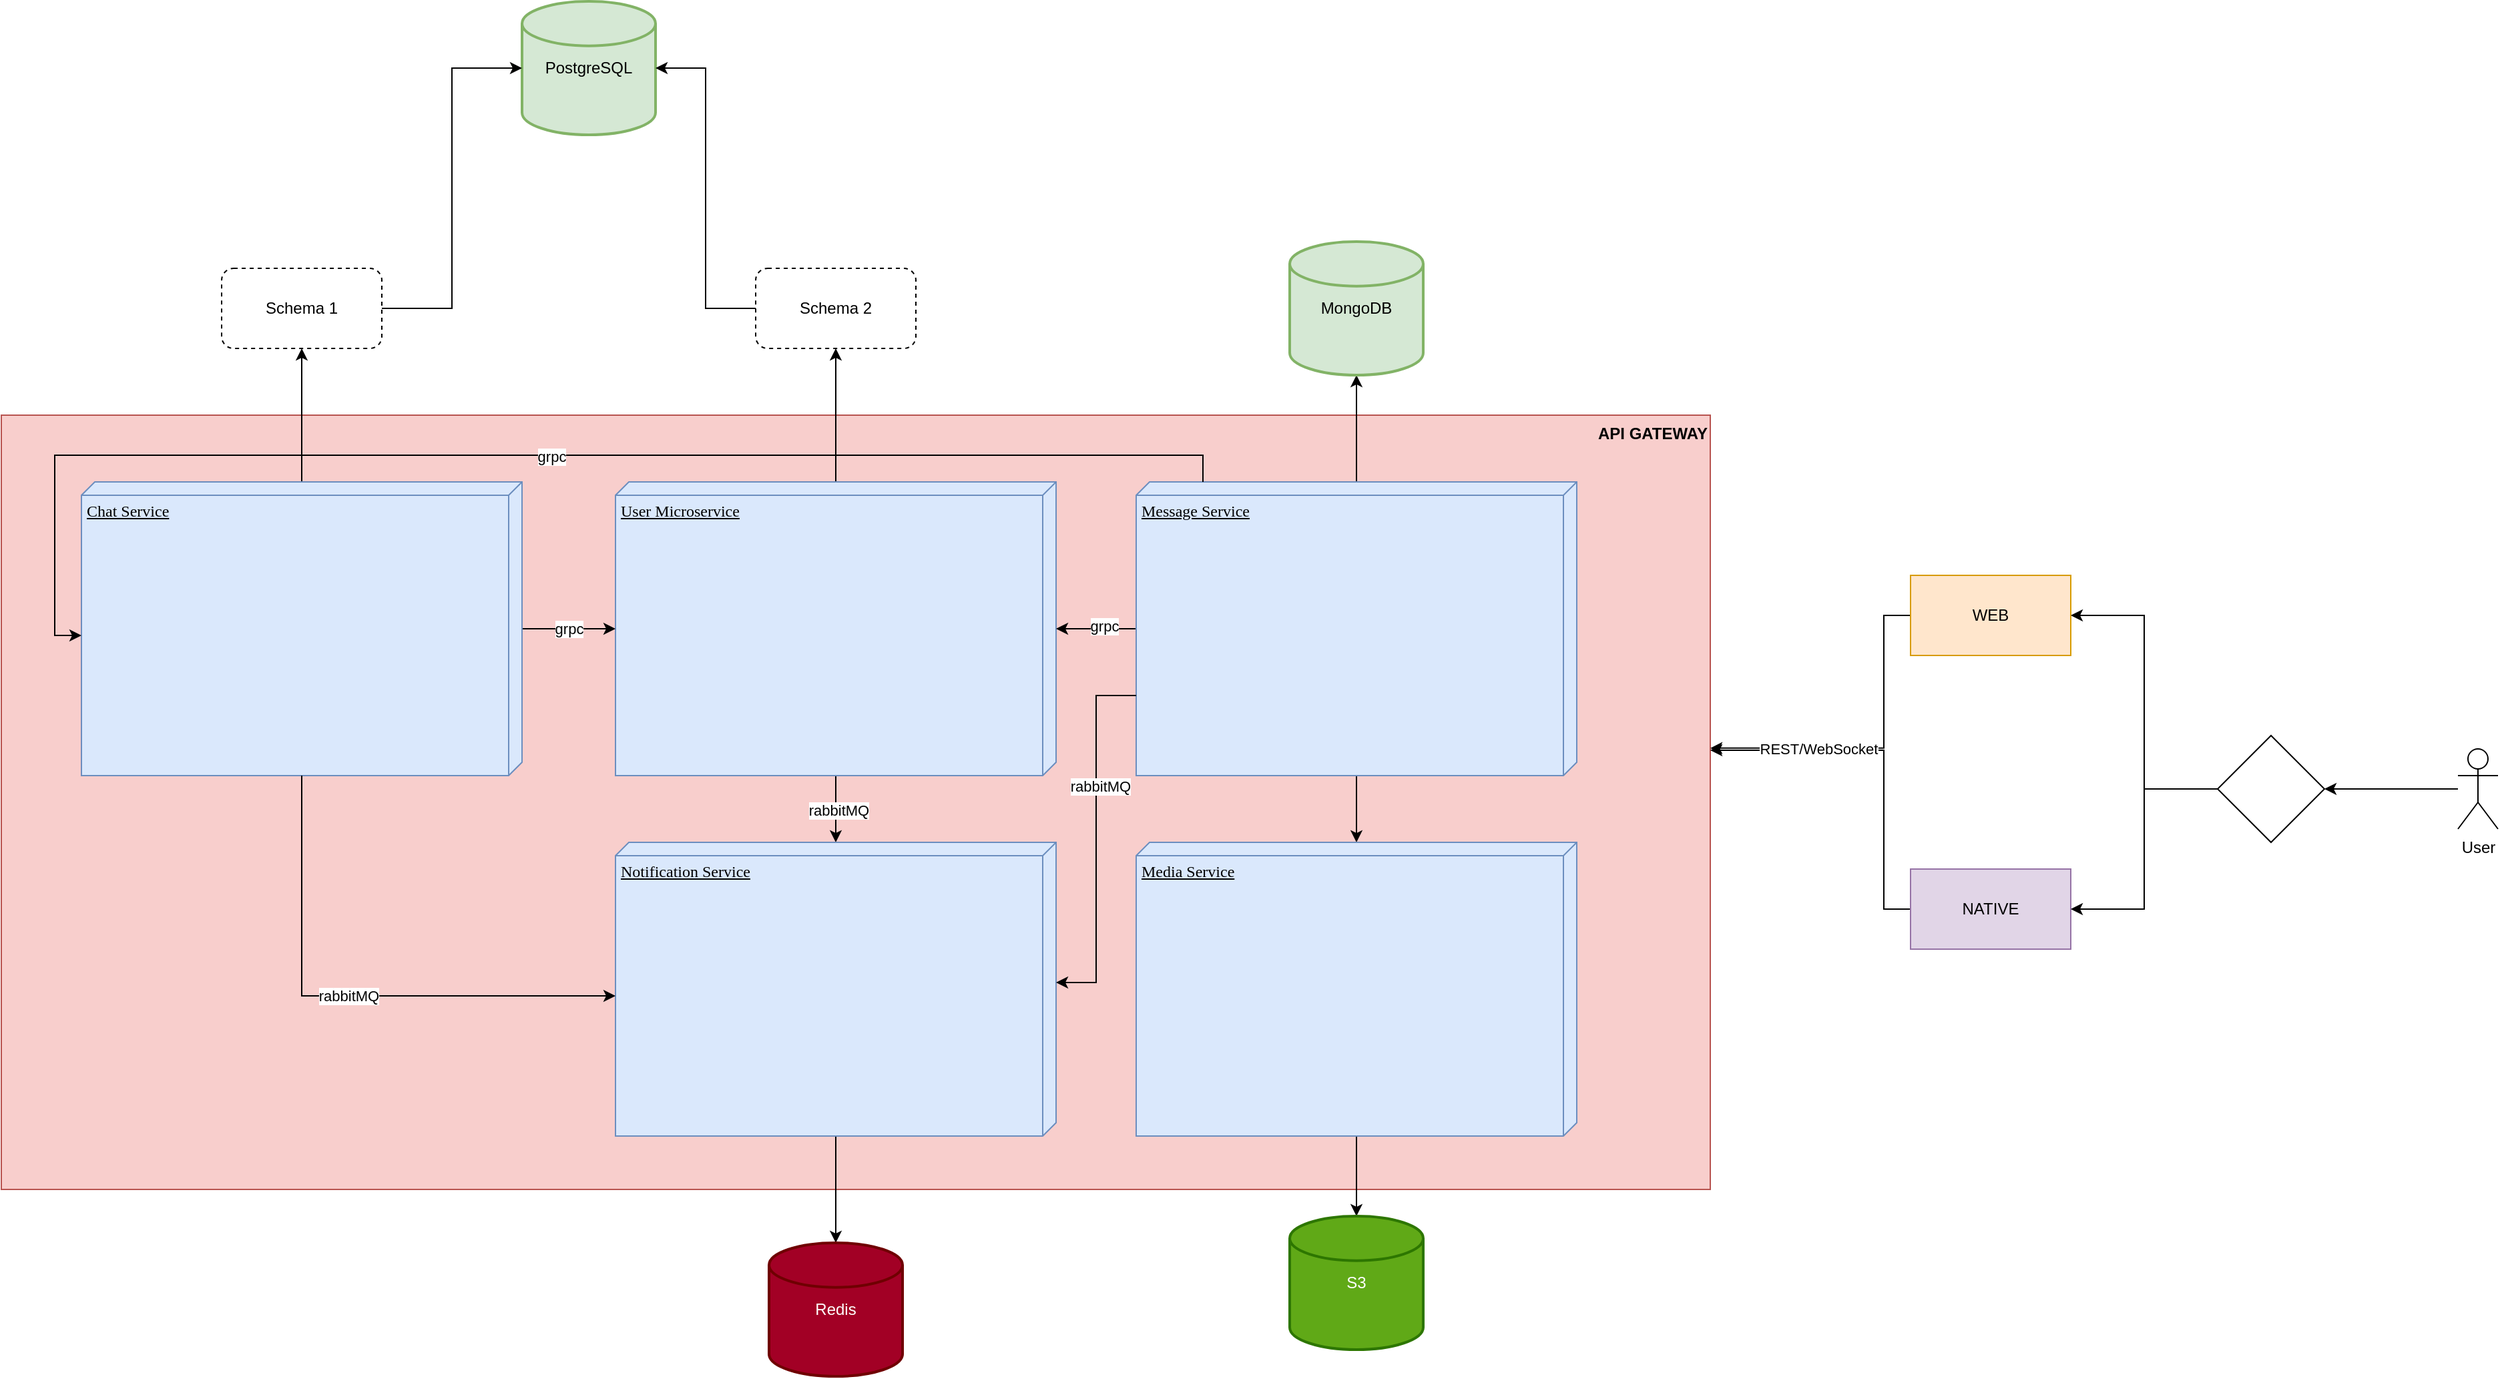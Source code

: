 <mxfile version="24.8.3">
  <diagram name="Page-1" id="5f0bae14-7c28-e335-631c-24af17079c00">
    <mxGraphModel dx="3826" dy="2616" grid="1" gridSize="10" guides="1" tooltips="1" connect="1" arrows="1" fold="1" page="1" pageScale="1" pageWidth="1100" pageHeight="850" background="none" math="0" shadow="0">
      <root>
        <mxCell id="0" />
        <mxCell id="1" parent="0" />
        <mxCell id="72bMSQnz5Mzkn1fb-wtX-31" value="&lt;b&gt;API GATEWAY&lt;br&gt;&lt;/b&gt;" style="rounded=0;whiteSpace=wrap;html=1;align=right;verticalAlign=top;fillColor=#f8cecc;strokeColor=#b85450;" parent="1" vertex="1">
          <mxGeometry x="-340" y="20" width="1280" height="580" as="geometry" />
        </mxCell>
        <mxCell id="72bMSQnz5Mzkn1fb-wtX-20" style="edgeStyle=orthogonalEdgeStyle;rounded=0;orthogonalLoop=1;jettySize=auto;html=1;entryX=0.5;entryY=1;entryDx=0;entryDy=0;" parent="1" source="39150e848f15840c-1" target="72bMSQnz5Mzkn1fb-wtX-16" edge="1">
          <mxGeometry relative="1" as="geometry" />
        </mxCell>
        <mxCell id="1yxqFzNNWc2qda5lWboS-11" value="" style="edgeStyle=orthogonalEdgeStyle;rounded=0;orthogonalLoop=1;jettySize=auto;html=1;" edge="1" parent="1" source="39150e848f15840c-1" target="72bMSQnz5Mzkn1fb-wtX-2">
          <mxGeometry relative="1" as="geometry" />
        </mxCell>
        <mxCell id="1yxqFzNNWc2qda5lWboS-12" value="rabbitMQ" style="edgeLabel;html=1;align=center;verticalAlign=middle;resizable=0;points=[];" vertex="1" connectable="0" parent="1yxqFzNNWc2qda5lWboS-11">
          <mxGeometry x="0.013" y="2" relative="1" as="geometry">
            <mxPoint as="offset" />
          </mxGeometry>
        </mxCell>
        <mxCell id="39150e848f15840c-1" value="User Microservice" style="verticalAlign=top;align=left;spacingTop=8;spacingLeft=2;spacingRight=12;shape=cube;size=10;direction=south;fontStyle=4;html=1;rounded=0;shadow=0;comic=0;labelBackgroundColor=none;strokeWidth=1;fontFamily=Verdana;fontSize=12;fillColor=#dae8fc;strokeColor=#6c8ebf;" parent="1" vertex="1">
          <mxGeometry x="120" y="70" width="330" height="220" as="geometry" />
        </mxCell>
        <mxCell id="72bMSQnz5Mzkn1fb-wtX-9" value="" style="edgeStyle=orthogonalEdgeStyle;rounded=0;orthogonalLoop=1;jettySize=auto;html=1;" parent="1" source="72bMSQnz5Mzkn1fb-wtX-1" target="72bMSQnz5Mzkn1fb-wtX-8" edge="1">
          <mxGeometry relative="1" as="geometry" />
        </mxCell>
        <mxCell id="72bMSQnz5Mzkn1fb-wtX-23" value="" style="edgeStyle=orthogonalEdgeStyle;rounded=0;orthogonalLoop=1;jettySize=auto;html=1;" parent="1" source="72bMSQnz5Mzkn1fb-wtX-1" target="39150e848f15840c-1" edge="1">
          <mxGeometry relative="1" as="geometry" />
        </mxCell>
        <mxCell id="1yxqFzNNWc2qda5lWboS-1" value="grpc" style="edgeLabel;html=1;align=center;verticalAlign=middle;resizable=0;points=[];" vertex="1" connectable="0" parent="72bMSQnz5Mzkn1fb-wtX-23">
          <mxGeometry x="-0.182" y="-2" relative="1" as="geometry">
            <mxPoint as="offset" />
          </mxGeometry>
        </mxCell>
        <mxCell id="72bMSQnz5Mzkn1fb-wtX-26" value="" style="edgeStyle=orthogonalEdgeStyle;rounded=0;orthogonalLoop=1;jettySize=auto;html=1;" parent="1" source="72bMSQnz5Mzkn1fb-wtX-1" target="72bMSQnz5Mzkn1fb-wtX-3" edge="1">
          <mxGeometry relative="1" as="geometry" />
        </mxCell>
        <mxCell id="72bMSQnz5Mzkn1fb-wtX-1" value="Message Service" style="verticalAlign=top;align=left;spacingTop=8;spacingLeft=2;spacingRight=12;shape=cube;size=10;direction=south;fontStyle=4;html=1;rounded=0;shadow=0;comic=0;labelBackgroundColor=none;strokeWidth=1;fontFamily=Verdana;fontSize=12;fillColor=#dae8fc;strokeColor=#6c8ebf;" parent="1" vertex="1">
          <mxGeometry x="510" y="70" width="330" height="220" as="geometry" />
        </mxCell>
        <mxCell id="1yxqFzNNWc2qda5lWboS-6" value="" style="edgeStyle=orthogonalEdgeStyle;rounded=0;orthogonalLoop=1;jettySize=auto;html=1;" edge="1" parent="1" source="72bMSQnz5Mzkn1fb-wtX-2" target="1yxqFzNNWc2qda5lWboS-5">
          <mxGeometry relative="1" as="geometry" />
        </mxCell>
        <mxCell id="72bMSQnz5Mzkn1fb-wtX-2" value="&lt;div&gt;Notification Service&lt;/div&gt;&lt;div&gt;&lt;br&gt;&lt;/div&gt;" style="verticalAlign=top;align=left;spacingTop=8;spacingLeft=2;spacingRight=12;shape=cube;size=10;direction=south;fontStyle=4;html=1;rounded=0;shadow=0;comic=0;labelBackgroundColor=none;strokeWidth=1;fontFamily=Verdana;fontSize=12;fillColor=#dae8fc;strokeColor=#6c8ebf;" parent="1" vertex="1">
          <mxGeometry x="120" y="340" width="330" height="220" as="geometry" />
        </mxCell>
        <mxCell id="72bMSQnz5Mzkn1fb-wtX-12" value="" style="edgeStyle=orthogonalEdgeStyle;rounded=0;orthogonalLoop=1;jettySize=auto;html=1;" parent="1" source="72bMSQnz5Mzkn1fb-wtX-3" target="72bMSQnz5Mzkn1fb-wtX-10" edge="1">
          <mxGeometry relative="1" as="geometry" />
        </mxCell>
        <mxCell id="72bMSQnz5Mzkn1fb-wtX-3" value="Media Service" style="verticalAlign=top;align=left;spacingTop=8;spacingLeft=2;spacingRight=12;shape=cube;size=10;direction=south;fontStyle=4;html=1;rounded=0;shadow=0;comic=0;labelBackgroundColor=none;strokeWidth=1;fontFamily=Verdana;fontSize=12;fillColor=#dae8fc;strokeColor=#6c8ebf;" parent="1" vertex="1">
          <mxGeometry x="510" y="340" width="330" height="220" as="geometry" />
        </mxCell>
        <mxCell id="72bMSQnz5Mzkn1fb-wtX-19" style="edgeStyle=orthogonalEdgeStyle;rounded=0;orthogonalLoop=1;jettySize=auto;html=1;entryX=0.5;entryY=1;entryDx=0;entryDy=0;" parent="1" source="72bMSQnz5Mzkn1fb-wtX-4" target="72bMSQnz5Mzkn1fb-wtX-15" edge="1">
          <mxGeometry relative="1" as="geometry" />
        </mxCell>
        <mxCell id="72bMSQnz5Mzkn1fb-wtX-22" value="grpc" style="edgeStyle=orthogonalEdgeStyle;rounded=0;orthogonalLoop=1;jettySize=auto;html=1;" parent="1" source="72bMSQnz5Mzkn1fb-wtX-4" target="39150e848f15840c-1" edge="1">
          <mxGeometry relative="1" as="geometry" />
        </mxCell>
        <mxCell id="72bMSQnz5Mzkn1fb-wtX-4" value="Chat Service" style="verticalAlign=top;align=left;spacingTop=8;spacingLeft=2;spacingRight=12;shape=cube;size=10;direction=south;fontStyle=4;html=1;rounded=0;shadow=0;comic=0;labelBackgroundColor=none;strokeWidth=1;fontFamily=Verdana;fontSize=12;fillColor=#dae8fc;strokeColor=#6c8ebf;" parent="1" vertex="1">
          <mxGeometry x="-280" y="70" width="330" height="220" as="geometry" />
        </mxCell>
        <mxCell id="72bMSQnz5Mzkn1fb-wtX-6" value="PostgreSQL" style="strokeWidth=2;html=1;shape=mxgraph.flowchart.database;whiteSpace=wrap;fillColor=#d5e8d4;strokeColor=#82b366;" parent="1" vertex="1">
          <mxGeometry x="50" y="-290" width="100" height="100" as="geometry" />
        </mxCell>
        <mxCell id="72bMSQnz5Mzkn1fb-wtX-8" value="MongoDB" style="strokeWidth=2;html=1;shape=mxgraph.flowchart.database;whiteSpace=wrap;fillColor=#d5e8d4;strokeColor=#82b366;" parent="1" vertex="1">
          <mxGeometry x="625" y="-110" width="100" height="100" as="geometry" />
        </mxCell>
        <mxCell id="72bMSQnz5Mzkn1fb-wtX-10" value="S3" style="strokeWidth=2;html=1;shape=mxgraph.flowchart.database;whiteSpace=wrap;fillColor=#60a917;fontColor=#ffffff;strokeColor=#2D7600;" parent="1" vertex="1">
          <mxGeometry x="625" y="620" width="100" height="100" as="geometry" />
        </mxCell>
        <mxCell id="72bMSQnz5Mzkn1fb-wtX-15" value="Schema 1" style="rounded=1;whiteSpace=wrap;html=1;dashed=1;" parent="1" vertex="1">
          <mxGeometry x="-175" y="-90" width="120" height="60" as="geometry" />
        </mxCell>
        <mxCell id="72bMSQnz5Mzkn1fb-wtX-16" value="Schema 2" style="rounded=1;whiteSpace=wrap;html=1;dashed=1;" parent="1" vertex="1">
          <mxGeometry x="225" y="-90" width="120" height="60" as="geometry" />
        </mxCell>
        <mxCell id="72bMSQnz5Mzkn1fb-wtX-17" style="edgeStyle=orthogonalEdgeStyle;rounded=0;orthogonalLoop=1;jettySize=auto;html=1;entryX=1;entryY=0.5;entryDx=0;entryDy=0;entryPerimeter=0;" parent="1" source="72bMSQnz5Mzkn1fb-wtX-16" target="72bMSQnz5Mzkn1fb-wtX-6" edge="1">
          <mxGeometry relative="1" as="geometry" />
        </mxCell>
        <mxCell id="72bMSQnz5Mzkn1fb-wtX-18" style="edgeStyle=orthogonalEdgeStyle;rounded=0;orthogonalLoop=1;jettySize=auto;html=1;entryX=0;entryY=0.5;entryDx=0;entryDy=0;entryPerimeter=0;" parent="1" source="72bMSQnz5Mzkn1fb-wtX-15" target="72bMSQnz5Mzkn1fb-wtX-6" edge="1">
          <mxGeometry relative="1" as="geometry" />
        </mxCell>
        <mxCell id="72bMSQnz5Mzkn1fb-wtX-27" style="edgeStyle=orthogonalEdgeStyle;rounded=0;orthogonalLoop=1;jettySize=auto;html=1;entryX=0;entryY=0;entryDx=105;entryDy=0;entryPerimeter=0;" parent="1" source="72bMSQnz5Mzkn1fb-wtX-1" target="72bMSQnz5Mzkn1fb-wtX-2" edge="1">
          <mxGeometry relative="1" as="geometry">
            <Array as="points">
              <mxPoint x="480" y="230" />
              <mxPoint x="480" y="445" />
            </Array>
          </mxGeometry>
        </mxCell>
        <mxCell id="1yxqFzNNWc2qda5lWboS-2" value="rabbitMQ" style="edgeLabel;html=1;align=center;verticalAlign=middle;resizable=0;points=[];" vertex="1" connectable="0" parent="72bMSQnz5Mzkn1fb-wtX-27">
          <mxGeometry x="-0.288" y="3" relative="1" as="geometry">
            <mxPoint as="offset" />
          </mxGeometry>
        </mxCell>
        <mxCell id="72bMSQnz5Mzkn1fb-wtX-30" style="edgeStyle=orthogonalEdgeStyle;rounded=0;orthogonalLoop=1;jettySize=auto;html=1;entryX=0;entryY=0;entryDx=115;entryDy=330;entryPerimeter=0;" parent="1" source="72bMSQnz5Mzkn1fb-wtX-1" target="72bMSQnz5Mzkn1fb-wtX-4" edge="1">
          <mxGeometry relative="1" as="geometry">
            <Array as="points">
              <mxPoint x="560" y="50" />
              <mxPoint x="-300" y="50" />
              <mxPoint x="-300" y="185" />
            </Array>
          </mxGeometry>
        </mxCell>
        <mxCell id="1yxqFzNNWc2qda5lWboS-4" value="&lt;div&gt;grpc&lt;/div&gt;" style="edgeLabel;html=1;align=center;verticalAlign=middle;resizable=0;points=[];" vertex="1" connectable="0" parent="72bMSQnz5Mzkn1fb-wtX-30">
          <mxGeometry x="-0.018" y="1" relative="1" as="geometry">
            <mxPoint as="offset" />
          </mxGeometry>
        </mxCell>
        <mxCell id="72bMSQnz5Mzkn1fb-wtX-41" style="edgeStyle=orthogonalEdgeStyle;rounded=0;orthogonalLoop=1;jettySize=auto;html=1;entryX=1;entryY=0.5;entryDx=0;entryDy=0;" parent="1" source="72bMSQnz5Mzkn1fb-wtX-32" target="72bMSQnz5Mzkn1fb-wtX-40" edge="1">
          <mxGeometry relative="1" as="geometry" />
        </mxCell>
        <mxCell id="72bMSQnz5Mzkn1fb-wtX-32" value="User" style="shape=umlActor;verticalLabelPosition=bottom;verticalAlign=top;html=1;outlineConnect=0;" parent="1" vertex="1">
          <mxGeometry x="1500" y="270" width="30" height="60" as="geometry" />
        </mxCell>
        <mxCell id="1yxqFzNNWc2qda5lWboS-7" value="" style="edgeStyle=orthogonalEdgeStyle;rounded=0;orthogonalLoop=1;jettySize=auto;html=1;entryX=1;entryY=0.43;entryDx=0;entryDy=0;entryPerimeter=0;" edge="1" parent="1" target="72bMSQnz5Mzkn1fb-wtX-31">
          <mxGeometry relative="1" as="geometry">
            <mxPoint x="1130" y="170" as="sourcePoint" />
            <mxPoint x="980" y="270" as="targetPoint" />
            <Array as="points">
              <mxPoint x="1070" y="170" />
              <mxPoint x="1070" y="269" />
            </Array>
          </mxGeometry>
        </mxCell>
        <mxCell id="72bMSQnz5Mzkn1fb-wtX-35" value="WEB" style="rounded=0;whiteSpace=wrap;html=1;fillColor=#ffe6cc;strokeColor=#d79b00;" parent="1" vertex="1">
          <mxGeometry x="1090" y="140" width="120" height="60" as="geometry" />
        </mxCell>
        <mxCell id="1yxqFzNNWc2qda5lWboS-8" value="" style="edgeStyle=orthogonalEdgeStyle;rounded=0;orthogonalLoop=1;jettySize=auto;html=1;" edge="1" parent="1">
          <mxGeometry relative="1" as="geometry">
            <mxPoint x="1130" y="390" as="sourcePoint" />
            <mxPoint x="940" y="271" as="targetPoint" />
            <Array as="points">
              <mxPoint x="1070" y="390" />
              <mxPoint x="1070" y="271" />
            </Array>
          </mxGeometry>
        </mxCell>
        <mxCell id="1yxqFzNNWc2qda5lWboS-9" value="REST/WebSocket" style="edgeLabel;html=1;align=center;verticalAlign=middle;resizable=0;points=[];" vertex="1" connectable="0" parent="1yxqFzNNWc2qda5lWboS-8">
          <mxGeometry x="0.712" y="2" relative="1" as="geometry">
            <mxPoint x="36" y="-3" as="offset" />
          </mxGeometry>
        </mxCell>
        <mxCell id="72bMSQnz5Mzkn1fb-wtX-36" value="NATIVE" style="rounded=0;whiteSpace=wrap;html=1;fillColor=#e1d5e7;strokeColor=#9673a6;" parent="1" vertex="1">
          <mxGeometry x="1090" y="360" width="120" height="60" as="geometry" />
        </mxCell>
        <mxCell id="72bMSQnz5Mzkn1fb-wtX-42" style="edgeStyle=orthogonalEdgeStyle;rounded=0;orthogonalLoop=1;jettySize=auto;html=1;entryX=1;entryY=0.5;entryDx=0;entryDy=0;" parent="1" source="72bMSQnz5Mzkn1fb-wtX-40" target="72bMSQnz5Mzkn1fb-wtX-35" edge="1">
          <mxGeometry relative="1" as="geometry" />
        </mxCell>
        <mxCell id="72bMSQnz5Mzkn1fb-wtX-43" style="edgeStyle=orthogonalEdgeStyle;rounded=0;orthogonalLoop=1;jettySize=auto;html=1;entryX=1;entryY=0.5;entryDx=0;entryDy=0;" parent="1" source="72bMSQnz5Mzkn1fb-wtX-40" target="72bMSQnz5Mzkn1fb-wtX-36" edge="1">
          <mxGeometry relative="1" as="geometry" />
        </mxCell>
        <mxCell id="72bMSQnz5Mzkn1fb-wtX-40" value="" style="rhombus;whiteSpace=wrap;html=1;" parent="1" vertex="1">
          <mxGeometry x="1320" y="260" width="80" height="80" as="geometry" />
        </mxCell>
        <mxCell id="1yxqFzNNWc2qda5lWboS-5" value="Redis" style="strokeWidth=2;html=1;shape=mxgraph.flowchart.database;whiteSpace=wrap;fillColor=#a20025;strokeColor=#6F0000;fontColor=#ffffff;" vertex="1" parent="1">
          <mxGeometry x="235" y="640" width="100" height="100" as="geometry" />
        </mxCell>
        <mxCell id="1yxqFzNNWc2qda5lWboS-10" value="rabbitMQ" style="edgeStyle=orthogonalEdgeStyle;rounded=0;orthogonalLoop=1;jettySize=auto;html=1;entryX=0;entryY=0;entryDx=115;entryDy=330;entryPerimeter=0;" edge="1" parent="1" source="72bMSQnz5Mzkn1fb-wtX-4" target="72bMSQnz5Mzkn1fb-wtX-2">
          <mxGeometry relative="1" as="geometry">
            <Array as="points">
              <mxPoint x="-115" y="455" />
            </Array>
          </mxGeometry>
        </mxCell>
      </root>
    </mxGraphModel>
  </diagram>
</mxfile>
